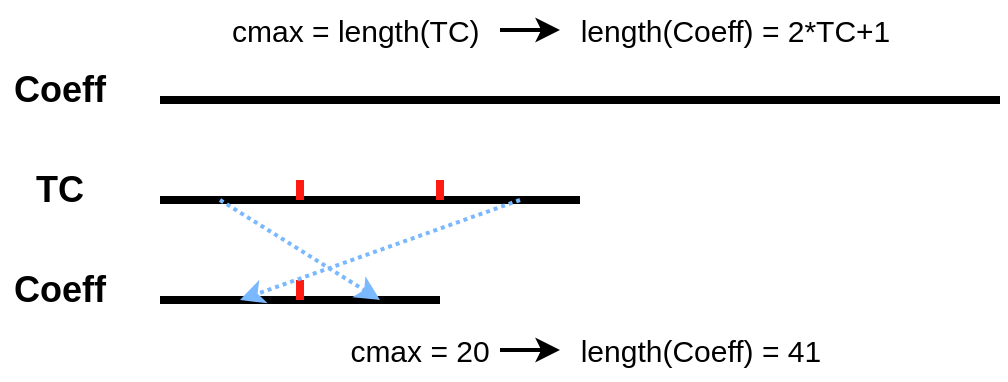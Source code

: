 <mxfile version="15.9.6" type="github" pages="4">
  <diagram id="W83oTSsJoPOMaXSjO9w1" name="TP_4">
    <mxGraphModel dx="568" dy="870" grid="1" gridSize="10" guides="1" tooltips="1" connect="1" arrows="1" fold="1" page="1" pageScale="1" pageWidth="827" pageHeight="1169" math="0" shadow="0">
      <root>
        <mxCell id="0" />
        <mxCell id="1" parent="0" />
        <mxCell id="wjO6eCzXpp8LbPTjelTX-1" value="" style="endArrow=none;html=1;rounded=0;fontStyle=0;strokeWidth=4;" parent="1" edge="1">
          <mxGeometry width="50" height="50" relative="1" as="geometry">
            <mxPoint x="100" y="350" as="sourcePoint" />
            <mxPoint x="520" y="350" as="targetPoint" />
          </mxGeometry>
        </mxCell>
        <mxCell id="wjO6eCzXpp8LbPTjelTX-2" value="&lt;font style=&quot;font-size: 18px&quot;&gt;&lt;b&gt;Coeff&lt;/b&gt;&lt;/font&gt;" style="text;html=1;strokeColor=none;fillColor=none;align=center;verticalAlign=middle;whiteSpace=wrap;rounded=0;" parent="1" vertex="1">
          <mxGeometry x="20" y="330" width="60" height="30" as="geometry" />
        </mxCell>
        <mxCell id="wjO6eCzXpp8LbPTjelTX-3" value="" style="endArrow=none;html=1;rounded=0;fontStyle=0;strokeWidth=4;" parent="1" edge="1">
          <mxGeometry width="50" height="50" relative="1" as="geometry">
            <mxPoint x="100" y="400" as="sourcePoint" />
            <mxPoint x="310" y="400" as="targetPoint" />
          </mxGeometry>
        </mxCell>
        <mxCell id="wjO6eCzXpp8LbPTjelTX-4" value="&lt;font style=&quot;font-size: 18px&quot;&gt;&lt;b&gt;TC&lt;/b&gt;&lt;/font&gt;" style="text;html=1;strokeColor=none;fillColor=none;align=center;verticalAlign=middle;whiteSpace=wrap;rounded=0;" parent="1" vertex="1">
          <mxGeometry x="20" y="380" width="60" height="30" as="geometry" />
        </mxCell>
        <mxCell id="wjO6eCzXpp8LbPTjelTX-5" value="&lt;font style=&quot;font-size: 15px&quot;&gt;cmax = length(TC)&amp;nbsp;&lt;/font&gt;" style="text;html=1;strokeColor=none;fillColor=none;align=center;verticalAlign=middle;whiteSpace=wrap;rounded=0;fontSize=18;" parent="1" vertex="1">
          <mxGeometry x="130" y="300" width="140" height="30" as="geometry" />
        </mxCell>
        <mxCell id="wjO6eCzXpp8LbPTjelTX-6" value="&lt;div style=&quot;text-align: center&quot;&gt;&lt;span&gt;&lt;font face=&quot;helvetica&quot;&gt;&amp;nbsp; length(Coeff) = 2*TC+1&lt;/font&gt;&lt;/span&gt;&lt;/div&gt;" style="text;whiteSpace=wrap;html=1;fontSize=15;" parent="1" vertex="1">
          <mxGeometry x="300" y="300" width="180" height="30" as="geometry" />
        </mxCell>
        <mxCell id="wjO6eCzXpp8LbPTjelTX-7" value="" style="endArrow=classic;html=1;rounded=0;fontSize=15;strokeWidth=2;exitX=1;exitY=0.5;exitDx=0;exitDy=0;entryX=0;entryY=0.5;entryDx=0;entryDy=0;" parent="1" source="wjO6eCzXpp8LbPTjelTX-5" target="wjO6eCzXpp8LbPTjelTX-6" edge="1">
          <mxGeometry width="50" height="50" relative="1" as="geometry">
            <mxPoint x="270" y="315" as="sourcePoint" />
            <mxPoint x="300" y="314.5" as="targetPoint" />
          </mxGeometry>
        </mxCell>
        <mxCell id="wjO6eCzXpp8LbPTjelTX-8" value="" style="endArrow=none;html=1;rounded=0;fontStyle=0;strokeWidth=4;" parent="1" edge="1">
          <mxGeometry width="50" height="50" relative="1" as="geometry">
            <mxPoint x="100" y="450" as="sourcePoint" />
            <mxPoint x="240" y="450" as="targetPoint" />
          </mxGeometry>
        </mxCell>
        <mxCell id="wjO6eCzXpp8LbPTjelTX-9" value="&lt;font style=&quot;font-size: 18px&quot;&gt;&lt;b&gt;Coeff&lt;/b&gt;&lt;/font&gt;" style="text;html=1;strokeColor=none;fillColor=none;align=center;verticalAlign=middle;whiteSpace=wrap;rounded=0;" parent="1" vertex="1">
          <mxGeometry x="20" y="430" width="60" height="30" as="geometry" />
        </mxCell>
        <mxCell id="wjO6eCzXpp8LbPTjelTX-10" value="&lt;font style=&quot;font-size: 15px&quot;&gt;cmax = 20&lt;/font&gt;" style="text;html=1;strokeColor=none;fillColor=none;align=center;verticalAlign=middle;whiteSpace=wrap;rounded=0;fontSize=18;" parent="1" vertex="1">
          <mxGeometry x="190" y="460" width="80" height="30" as="geometry" />
        </mxCell>
        <mxCell id="wjO6eCzXpp8LbPTjelTX-11" value="&lt;div style=&quot;text-align: center&quot;&gt;&lt;span&gt;&lt;font face=&quot;helvetica&quot;&gt;&amp;nbsp; length(Coeff) = 41&lt;/font&gt;&lt;/span&gt;&lt;/div&gt;" style="text;whiteSpace=wrap;html=1;fontSize=15;" parent="1" vertex="1">
          <mxGeometry x="300" y="460" width="140" height="30" as="geometry" />
        </mxCell>
        <mxCell id="wjO6eCzXpp8LbPTjelTX-12" value="" style="endArrow=classic;html=1;rounded=0;fontSize=15;strokeWidth=2;exitX=1;exitY=0.5;exitDx=0;exitDy=0;entryX=0;entryY=0.5;entryDx=0;entryDy=0;" parent="1" source="wjO6eCzXpp8LbPTjelTX-10" target="wjO6eCzXpp8LbPTjelTX-11" edge="1">
          <mxGeometry width="50" height="50" relative="1" as="geometry">
            <mxPoint x="330" y="475" as="sourcePoint" />
            <mxPoint x="360" y="474.5" as="targetPoint" />
          </mxGeometry>
        </mxCell>
        <mxCell id="wjO6eCzXpp8LbPTjelTX-13" value="" style="endArrow=none;html=1;rounded=0;fontSize=15;strokeWidth=4;strokeColor=#FF1A12;" parent="1" edge="1">
          <mxGeometry width="50" height="50" relative="1" as="geometry">
            <mxPoint x="170" y="450" as="sourcePoint" />
            <mxPoint x="170" y="440" as="targetPoint" />
          </mxGeometry>
        </mxCell>
        <mxCell id="wjO6eCzXpp8LbPTjelTX-14" value="" style="endArrow=none;html=1;rounded=0;fontSize=15;strokeWidth=4;strokeColor=#FF1A12;" parent="1" edge="1">
          <mxGeometry width="50" height="50" relative="1" as="geometry">
            <mxPoint x="240" y="390" as="sourcePoint" />
            <mxPoint x="240" y="400" as="targetPoint" />
          </mxGeometry>
        </mxCell>
        <mxCell id="wjO6eCzXpp8LbPTjelTX-15" value="" style="endArrow=none;html=1;rounded=0;fontSize=15;strokeWidth=4;strokeColor=#FF1A12;" parent="1" edge="1">
          <mxGeometry width="50" height="50" relative="1" as="geometry">
            <mxPoint x="170" y="400" as="sourcePoint" />
            <mxPoint x="170" y="390" as="targetPoint" />
          </mxGeometry>
        </mxCell>
        <mxCell id="wjO6eCzXpp8LbPTjelTX-16" value="" style="endArrow=classic;html=1;rounded=0;fontSize=15;strokeColor=#7AB8FF;strokeWidth=2;dashed=1;dashPattern=1 1;" parent="1" edge="1">
          <mxGeometry width="50" height="50" relative="1" as="geometry">
            <mxPoint x="280" y="400" as="sourcePoint" />
            <mxPoint x="140" y="450" as="targetPoint" />
          </mxGeometry>
        </mxCell>
        <mxCell id="wjO6eCzXpp8LbPTjelTX-17" value="" style="endArrow=classic;html=1;rounded=0;fontSize=15;strokeColor=#7AB8FF;strokeWidth=2;dashed=1;dashPattern=1 1;" parent="1" edge="1">
          <mxGeometry width="50" height="50" relative="1" as="geometry">
            <mxPoint x="130" y="400" as="sourcePoint" />
            <mxPoint x="210" y="450" as="targetPoint" />
          </mxGeometry>
        </mxCell>
      </root>
    </mxGraphModel>
  </diagram>
  <diagram id="BPWpJ-bR7NpPK26G6hpB" name="Unit UI">
    <mxGraphModel dx="568" dy="870" grid="1" gridSize="10" guides="1" tooltips="1" connect="1" arrows="1" fold="1" page="1" pageScale="1" pageWidth="827" pageHeight="1169" math="0" shadow="0">
      <root>
        <mxCell id="W2uqBXBcfLVsuPNkIyxK-0" />
        <mxCell id="W2uqBXBcfLVsuPNkIyxK-1" parent="W2uqBXBcfLVsuPNkIyxK-0" />
        <mxCell id="W2uqBXBcfLVsuPNkIyxK-2" value="" style="rounded=1;whiteSpace=wrap;html=1;dashed=1;dashPattern=1 2;" parent="W2uqBXBcfLVsuPNkIyxK-1" vertex="1">
          <mxGeometry x="170" y="40" width="190" height="90" as="geometry" />
        </mxCell>
        <mxCell id="W2uqBXBcfLVsuPNkIyxK-3" value="&lt;font color=&quot;#808080&quot;&gt;&lt;span style=&quot;font-size: 13px&quot;&gt;&lt;b&gt;订单量&lt;/b&gt;&lt;/span&gt;&lt;/font&gt;" style="text;html=1;strokeColor=none;fillColor=none;align=center;verticalAlign=middle;whiteSpace=wrap;rounded=0;dashed=1;dashPattern=1 2;" parent="W2uqBXBcfLVsuPNkIyxK-1" vertex="1">
          <mxGeometry x="170" y="50" width="80" height="20" as="geometry" />
        </mxCell>
        <mxCell id="W2uqBXBcfLVsuPNkIyxK-4" value="&lt;font style=&quot;font-size: 11px&quot; color=&quot;#b3b3b3&quot;&gt;&amp;nbsp;2021-8-26 ~ 2021-8-26 | 今日&lt;/font&gt;" style="text;html=1;strokeColor=none;fillColor=none;align=center;verticalAlign=middle;whiteSpace=wrap;rounded=0;dashed=1;dashPattern=1 2;" parent="W2uqBXBcfLVsuPNkIyxK-1" vertex="1">
          <mxGeometry x="170" y="70" width="170" height="20" as="geometry" />
        </mxCell>
        <mxCell id="W2uqBXBcfLVsuPNkIyxK-5" value="&lt;span style=&quot;font-size: 26px&quot;&gt;&lt;b&gt;94&lt;/b&gt;&lt;/span&gt;" style="text;html=1;strokeColor=none;fillColor=none;align=center;verticalAlign=middle;whiteSpace=wrap;rounded=0;dashed=1;dashPattern=1 2;" parent="W2uqBXBcfLVsuPNkIyxK-1" vertex="1">
          <mxGeometry x="190" y="100" width="30" height="20" as="geometry" />
        </mxCell>
        <mxCell id="W2uqBXBcfLVsuPNkIyxK-6" value="件" style="text;html=1;strokeColor=none;fillColor=none;align=center;verticalAlign=middle;whiteSpace=wrap;rounded=0;dashed=1;dashPattern=1 2;" parent="W2uqBXBcfLVsuPNkIyxK-1" vertex="1">
          <mxGeometry x="220" y="110" width="30" height="10" as="geometry" />
        </mxCell>
        <mxCell id="W2uqBXBcfLVsuPNkIyxK-7" value="周环比&amp;nbsp;" style="text;html=1;strokeColor=none;fillColor=none;align=center;verticalAlign=middle;whiteSpace=wrap;rounded=0;dashed=1;dashPattern=1 2;" parent="W2uqBXBcfLVsuPNkIyxK-1" vertex="1">
          <mxGeometry x="250" y="110" width="60" height="10" as="geometry" />
        </mxCell>
        <mxCell id="W2uqBXBcfLVsuPNkIyxK-8" value="" style="triangle;whiteSpace=wrap;html=1;rounded=1;dashed=1;dashPattern=1 2;rotation=-90;arcSize=35;strokeColor=#FF3333;fillColor=#00CC66;" parent="W2uqBXBcfLVsuPNkIyxK-1" vertex="1">
          <mxGeometry x="300" y="110" width="10" height="10" as="geometry" />
        </mxCell>
        <mxCell id="W2uqBXBcfLVsuPNkIyxK-9" value="7.63%" style="text;html=1;strokeColor=none;fillColor=none;align=center;verticalAlign=middle;whiteSpace=wrap;rounded=0;dashed=1;dashPattern=1 2;fontColor=#00CC00;" parent="W2uqBXBcfLVsuPNkIyxK-1" vertex="1">
          <mxGeometry x="310" y="105" width="40" height="20" as="geometry" />
        </mxCell>
        <mxCell id="g7tIqamHdScXD6ZmcQM3-0" value="" style="rounded=1;whiteSpace=wrap;html=1;dashed=1;dashPattern=1 2;" vertex="1" parent="W2uqBXBcfLVsuPNkIyxK-1">
          <mxGeometry x="180" y="160" width="190" height="90" as="geometry" />
        </mxCell>
        <mxCell id="g7tIqamHdScXD6ZmcQM3-1" value="&lt;font color=&quot;#808080&quot;&gt;&lt;span style=&quot;font-size: 13px&quot;&gt;&lt;b&gt;订单转化率&lt;/b&gt;&lt;/span&gt;&lt;/font&gt;" style="text;html=1;strokeColor=none;fillColor=none;align=center;verticalAlign=middle;whiteSpace=wrap;rounded=0;dashed=1;dashPattern=1 2;" vertex="1" parent="W2uqBXBcfLVsuPNkIyxK-1">
          <mxGeometry x="180" y="170" width="80" height="20" as="geometry" />
        </mxCell>
        <mxCell id="g7tIqamHdScXD6ZmcQM3-2" value="&lt;font style=&quot;font-size: 11px&quot; color=&quot;#b3b3b3&quot;&gt;&amp;nbsp;2021-8-26 ~ 2021-8-26 | 今日&lt;/font&gt;" style="text;html=1;strokeColor=none;fillColor=none;align=center;verticalAlign=middle;whiteSpace=wrap;rounded=0;dashed=1;dashPattern=1 2;" vertex="1" parent="W2uqBXBcfLVsuPNkIyxK-1">
          <mxGeometry x="180" y="190" width="170" height="20" as="geometry" />
        </mxCell>
        <mxCell id="g7tIqamHdScXD6ZmcQM3-3" value="&lt;font size=&quot;1&quot;&gt;&lt;b style=&quot;font-size: 26px&quot;&gt;5.23&lt;/b&gt;&lt;/font&gt;" style="text;html=1;strokeColor=none;fillColor=none;align=center;verticalAlign=middle;whiteSpace=wrap;rounded=0;dashed=1;dashPattern=1 2;" vertex="1" parent="W2uqBXBcfLVsuPNkIyxK-1">
          <mxGeometry x="210" y="220" width="30" height="20" as="geometry" />
        </mxCell>
        <mxCell id="g7tIqamHdScXD6ZmcQM3-4" value="%" style="text;html=1;strokeColor=none;fillColor=none;align=center;verticalAlign=middle;whiteSpace=wrap;rounded=0;dashed=1;dashPattern=1 2;" vertex="1" parent="W2uqBXBcfLVsuPNkIyxK-1">
          <mxGeometry x="240" y="230" width="30" height="10" as="geometry" />
        </mxCell>
        <mxCell id="g7tIqamHdScXD6ZmcQM3-5" value="周环比&amp;nbsp;" style="text;html=1;strokeColor=none;fillColor=none;align=center;verticalAlign=middle;whiteSpace=wrap;rounded=0;dashed=1;dashPattern=1 2;" vertex="1" parent="W2uqBXBcfLVsuPNkIyxK-1">
          <mxGeometry x="260" y="230" width="60" height="10" as="geometry" />
        </mxCell>
        <mxCell id="g7tIqamHdScXD6ZmcQM3-6" value="" style="triangle;whiteSpace=wrap;html=1;rounded=1;dashed=1;dashPattern=1 2;rotation=90;arcSize=35;strokeColor=#FF3333;fillColor=#FF0000;" vertex="1" parent="W2uqBXBcfLVsuPNkIyxK-1">
          <mxGeometry x="310" y="230" width="10" height="10" as="geometry" />
        </mxCell>
        <mxCell id="g7tIqamHdScXD6ZmcQM3-7" value="3.27%" style="text;html=1;strokeColor=none;fillColor=none;align=center;verticalAlign=middle;whiteSpace=wrap;rounded=0;dashed=1;dashPattern=1 2;fontColor=#FF0000;" vertex="1" parent="W2uqBXBcfLVsuPNkIyxK-1">
          <mxGeometry x="320" y="225" width="40" height="20" as="geometry" />
        </mxCell>
      </root>
    </mxGraphModel>
  </diagram>
  <diagram id="3u9jprLcC_4OMorkhTvJ" name="YIN">
    <mxGraphModel dx="1308" dy="702" grid="1" gridSize="10" guides="1" tooltips="1" connect="1" arrows="1" fold="1" page="1" pageScale="1" pageWidth="827" pageHeight="1169" math="0" shadow="0">
      <root>
        <mxCell id="aHZAzOHaMfrtgJ4tfOKh-0" />
        <mxCell id="aHZAzOHaMfrtgJ4tfOKh-1" parent="aHZAzOHaMfrtgJ4tfOKh-0" />
        <mxCell id="aHZAzOHaMfrtgJ4tfOKh-2" value="" style="endArrow=none;html=1;rounded=0;fontStyle=1;strokeWidth=3;" edge="1" parent="aHZAzOHaMfrtgJ4tfOKh-1">
          <mxGeometry width="50" height="50" relative="1" as="geometry">
            <mxPoint x="110" y="420" as="sourcePoint" />
            <mxPoint x="620" y="420" as="targetPoint" />
          </mxGeometry>
        </mxCell>
        <mxCell id="aHZAzOHaMfrtgJ4tfOKh-3" value="&lt;font style=&quot;font-size: 18px&quot;&gt;&lt;b&gt;Audio&lt;/b&gt;&lt;/font&gt;" style="text;html=1;strokeColor=none;fillColor=none;align=center;verticalAlign=middle;whiteSpace=wrap;rounded=0;" vertex="1" parent="aHZAzOHaMfrtgJ4tfOKh-1">
          <mxGeometry x="340" y="290" width="60" height="30" as="geometry" />
        </mxCell>
        <mxCell id="aHZAzOHaMfrtgJ4tfOKh-5" value="" style="endArrow=none;html=1;rounded=0;fontSize=18;strokeWidth=3;" edge="1" parent="aHZAzOHaMfrtgJ4tfOKh-1">
          <mxGeometry width="50" height="50" relative="1" as="geometry">
            <mxPoint x="220" y="420" as="sourcePoint" />
            <mxPoint x="220" y="410" as="targetPoint" />
          </mxGeometry>
        </mxCell>
        <mxCell id="aHZAzOHaMfrtgJ4tfOKh-6" value="" style="endArrow=none;html=1;rounded=0;fontSize=18;strokeWidth=3;" edge="1" parent="aHZAzOHaMfrtgJ4tfOKh-1">
          <mxGeometry width="50" height="50" relative="1" as="geometry">
            <mxPoint x="190" y="420" as="sourcePoint" />
            <mxPoint x="190" y="410" as="targetPoint" />
          </mxGeometry>
        </mxCell>
        <mxCell id="aHZAzOHaMfrtgJ4tfOKh-7" value="" style="endArrow=none;html=1;rounded=0;fontSize=18;strokeWidth=3;" edge="1" parent="aHZAzOHaMfrtgJ4tfOKh-1">
          <mxGeometry width="50" height="50" relative="1" as="geometry">
            <mxPoint x="250" y="420" as="sourcePoint" />
            <mxPoint x="250" y="410" as="targetPoint" />
          </mxGeometry>
        </mxCell>
        <mxCell id="aHZAzOHaMfrtgJ4tfOKh-8" value="" style="endArrow=none;html=1;rounded=0;fontSize=18;strokeWidth=3;" edge="1" parent="aHZAzOHaMfrtgJ4tfOKh-1">
          <mxGeometry width="50" height="50" relative="1" as="geometry">
            <mxPoint x="280" y="420" as="sourcePoint" />
            <mxPoint x="280" y="410" as="targetPoint" />
          </mxGeometry>
        </mxCell>
        <mxCell id="aHZAzOHaMfrtgJ4tfOKh-9" value="" style="endArrow=none;html=1;rounded=0;fontSize=18;strokeWidth=3;" edge="1" parent="aHZAzOHaMfrtgJ4tfOKh-1">
          <mxGeometry width="50" height="50" relative="1" as="geometry">
            <mxPoint x="310" y="420" as="sourcePoint" />
            <mxPoint x="310" y="410" as="targetPoint" />
          </mxGeometry>
        </mxCell>
        <mxCell id="aHZAzOHaMfrtgJ4tfOKh-10" value="" style="endArrow=none;html=1;rounded=0;fontSize=18;strokeWidth=3;" edge="1" parent="aHZAzOHaMfrtgJ4tfOKh-1">
          <mxGeometry width="50" height="50" relative="1" as="geometry">
            <mxPoint x="340" y="420" as="sourcePoint" />
            <mxPoint x="340" y="410" as="targetPoint" />
          </mxGeometry>
        </mxCell>
        <mxCell id="aHZAzOHaMfrtgJ4tfOKh-11" value="" style="endArrow=none;html=1;rounded=0;fontSize=18;strokeWidth=3;" edge="1" parent="aHZAzOHaMfrtgJ4tfOKh-1">
          <mxGeometry width="50" height="50" relative="1" as="geometry">
            <mxPoint x="369.5" y="420" as="sourcePoint" />
            <mxPoint x="369.5" y="410" as="targetPoint" />
          </mxGeometry>
        </mxCell>
        <mxCell id="aHZAzOHaMfrtgJ4tfOKh-12" value="" style="endArrow=none;dashed=1;html=1;dashPattern=1 3;strokeWidth=2;rounded=0;fontSize=18;" edge="1" parent="aHZAzOHaMfrtgJ4tfOKh-1">
          <mxGeometry width="50" height="50" relative="1" as="geometry">
            <mxPoint x="390" y="410" as="sourcePoint" />
            <mxPoint x="510" y="410" as="targetPoint" />
          </mxGeometry>
        </mxCell>
        <mxCell id="aHZAzOHaMfrtgJ4tfOKh-13" value="" style="endArrow=none;html=1;rounded=0;fontSize=18;strokeWidth=3;" edge="1" parent="aHZAzOHaMfrtgJ4tfOKh-1">
          <mxGeometry width="50" height="50" relative="1" as="geometry">
            <mxPoint x="530" y="420" as="sourcePoint" />
            <mxPoint x="530" y="410" as="targetPoint" />
          </mxGeometry>
        </mxCell>
        <mxCell id="aHZAzOHaMfrtgJ4tfOKh-14" value="" style="endArrow=none;html=1;rounded=0;fontSize=18;strokeWidth=3;" edge="1" parent="aHZAzOHaMfrtgJ4tfOKh-1">
          <mxGeometry width="50" height="50" relative="1" as="geometry">
            <mxPoint x="560" y="420" as="sourcePoint" />
            <mxPoint x="560" y="410" as="targetPoint" />
          </mxGeometry>
        </mxCell>
        <mxCell id="aHZAzOHaMfrtgJ4tfOKh-15" value="" style="endArrow=none;html=1;rounded=0;fontSize=18;strokeWidth=3;" edge="1" parent="aHZAzOHaMfrtgJ4tfOKh-1">
          <mxGeometry width="50" height="50" relative="1" as="geometry">
            <mxPoint x="590" y="420" as="sourcePoint" />
            <mxPoint x="590" y="410" as="targetPoint" />
          </mxGeometry>
        </mxCell>
        <mxCell id="aHZAzOHaMfrtgJ4tfOKh-16" value="" style="endArrow=none;html=1;rounded=0;fontSize=18;strokeWidth=3;" edge="1" parent="aHZAzOHaMfrtgJ4tfOKh-1">
          <mxGeometry width="50" height="50" relative="1" as="geometry">
            <mxPoint x="620" y="420" as="sourcePoint" />
            <mxPoint x="620" y="410" as="targetPoint" />
          </mxGeometry>
        </mxCell>
        <mxCell id="aHZAzOHaMfrtgJ4tfOKh-17" value="" style="endArrow=none;dashed=1;html=1;dashPattern=1 3;strokeWidth=2;rounded=0;fontSize=18;" edge="1" parent="aHZAzOHaMfrtgJ4tfOKh-1">
          <mxGeometry width="50" height="50" relative="1" as="geometry">
            <mxPoint x="120" y="410" as="sourcePoint" />
            <mxPoint x="180" y="410" as="targetPoint" />
          </mxGeometry>
        </mxCell>
        <mxCell id="aHZAzOHaMfrtgJ4tfOKh-18" value="" style="endArrow=none;html=1;rounded=0;fontSize=18;strokeWidth=3;strokeColor=#67AB9F;" edge="1" parent="aHZAzOHaMfrtgJ4tfOKh-1">
          <mxGeometry width="50" height="50" relative="1" as="geometry">
            <mxPoint x="190" y="410" as="sourcePoint" />
            <mxPoint x="190" y="380" as="targetPoint" />
          </mxGeometry>
        </mxCell>
        <mxCell id="aHZAzOHaMfrtgJ4tfOKh-21" value="" style="endArrow=none;html=1;rounded=0;fontSize=18;strokeWidth=3;strokeColor=#67AB9F;" edge="1" parent="aHZAzOHaMfrtgJ4tfOKh-1">
          <mxGeometry width="50" height="50" relative="1" as="geometry">
            <mxPoint x="280" y="410" as="sourcePoint" />
            <mxPoint x="280" y="380" as="targetPoint" />
          </mxGeometry>
        </mxCell>
        <mxCell id="aHZAzOHaMfrtgJ4tfOKh-22" value="" style="endArrow=none;html=1;rounded=0;fontSize=18;strokeWidth=3;strokeColor=#67AB9F;" edge="1" parent="aHZAzOHaMfrtgJ4tfOKh-1">
          <mxGeometry width="50" height="50" relative="1" as="geometry">
            <mxPoint x="530" y="410" as="sourcePoint" />
            <mxPoint x="530" y="380" as="targetPoint" />
          </mxGeometry>
        </mxCell>
        <mxCell id="aHZAzOHaMfrtgJ4tfOKh-23" value="" style="endArrow=none;html=1;rounded=0;fontSize=18;strokeWidth=3;strokeColor=#67AB9F;" edge="1" parent="aHZAzOHaMfrtgJ4tfOKh-1">
          <mxGeometry width="50" height="50" relative="1" as="geometry">
            <mxPoint x="220" y="450" as="sourcePoint" />
            <mxPoint x="220" y="420" as="targetPoint" />
          </mxGeometry>
        </mxCell>
        <mxCell id="aHZAzOHaMfrtgJ4tfOKh-24" value="" style="endArrow=none;html=1;rounded=0;fontSize=18;strokeWidth=3;strokeColor=#67AB9F;" edge="1" parent="aHZAzOHaMfrtgJ4tfOKh-1">
          <mxGeometry width="50" height="50" relative="1" as="geometry">
            <mxPoint x="310" y="450" as="sourcePoint" />
            <mxPoint x="310" y="420" as="targetPoint" />
          </mxGeometry>
        </mxCell>
        <mxCell id="aHZAzOHaMfrtgJ4tfOKh-25" value="" style="endArrow=none;html=1;rounded=0;fontSize=18;strokeWidth=3;strokeColor=#67AB9F;" edge="1" parent="aHZAzOHaMfrtgJ4tfOKh-1">
          <mxGeometry width="50" height="50" relative="1" as="geometry">
            <mxPoint x="620" y="410" as="sourcePoint" />
            <mxPoint x="620" y="380" as="targetPoint" />
          </mxGeometry>
        </mxCell>
        <mxCell id="aHZAzOHaMfrtgJ4tfOKh-26" value="" style="shape=curlyBracket;whiteSpace=wrap;html=1;rounded=1;flipH=1;fontSize=18;rotation=-90;strokeWidth=2;" vertex="1" parent="aHZAzOHaMfrtgJ4tfOKh-1">
          <mxGeometry x="226.25" y="331.25" width="20" height="87.5" as="geometry" />
        </mxCell>
        <mxCell id="aHZAzOHaMfrtgJ4tfOKh-29" value="win_i" style="text;html=1;strokeColor=none;fillColor=none;align=center;verticalAlign=middle;whiteSpace=wrap;rounded=0;fontSize=18;" vertex="1" parent="aHZAzOHaMfrtgJ4tfOKh-1">
          <mxGeometry x="186.25" y="340" width="100" height="30" as="geometry" />
        </mxCell>
        <mxCell id="aHZAzOHaMfrtgJ4tfOKh-30" value="" style="shape=curlyBracket;whiteSpace=wrap;html=1;rounded=1;flipH=1;fontSize=18;rotation=90;strokeWidth=2;" vertex="1" parent="aHZAzOHaMfrtgJ4tfOKh-1">
          <mxGeometry x="250.63" y="410.63" width="20" height="86.25" as="geometry" />
        </mxCell>
        <mxCell id="aHZAzOHaMfrtgJ4tfOKh-31" value="win_(i+1)" style="text;html=1;strokeColor=none;fillColor=none;align=center;verticalAlign=middle;whiteSpace=wrap;rounded=0;fontSize=18;" vertex="1" parent="aHZAzOHaMfrtgJ4tfOKh-1">
          <mxGeometry x="210.63" y="460" width="100" height="30" as="geometry" />
        </mxCell>
        <mxCell id="aHZAzOHaMfrtgJ4tfOKh-33" value="" style="shape=curlyBracket;whiteSpace=wrap;html=1;rounded=1;flipH=1;fontSize=18;rotation=-90;strokeWidth=2;" vertex="1" parent="aHZAzOHaMfrtgJ4tfOKh-1">
          <mxGeometry x="341.57" y="389.07" width="20" height="29.38" as="geometry" />
        </mxCell>
        <mxCell id="aHZAzOHaMfrtgJ4tfOKh-34" value="&lt;font style=&quot;font-size: 14px&quot;&gt;Hop Step&lt;/font&gt;" style="text;html=1;strokeColor=none;fillColor=none;align=center;verticalAlign=middle;whiteSpace=wrap;rounded=0;fontSize=18;" vertex="1" parent="aHZAzOHaMfrtgJ4tfOKh-1">
          <mxGeometry x="311.57" y="370" width="80" height="20" as="geometry" />
        </mxCell>
      </root>
    </mxGraphModel>
  </diagram>
  <diagram id="EwnKGqtm1O8DncG416Ai" name="TP_model">
    <mxGraphModel dx="738" dy="870" grid="1" gridSize="10" guides="1" tooltips="1" connect="1" arrows="1" fold="1" page="1" pageScale="1" pageWidth="827" pageHeight="1169" math="0" shadow="0">
      <root>
        <mxCell id="0pw7UGAyTuQbIFyHGtrg-0" />
        <mxCell id="0pw7UGAyTuQbIFyHGtrg-1" parent="0pw7UGAyTuQbIFyHGtrg-0" />
        <mxCell id="0pw7UGAyTuQbIFyHGtrg-2" value="&lt;b style=&quot;font-size: 14px&quot;&gt;Training &lt;br&gt;Data&lt;/b&gt;" style="rounded=1;whiteSpace=wrap;html=1;" vertex="1" parent="0pw7UGAyTuQbIFyHGtrg-1">
          <mxGeometry x="210" y="410" width="80" height="50" as="geometry" />
        </mxCell>
        <mxCell id="0pw7UGAyTuQbIFyHGtrg-3" value="" style="shape=flexArrow;endArrow=classic;html=1;rounded=0;" edge="1" parent="0pw7UGAyTuQbIFyHGtrg-1">
          <mxGeometry width="50" height="50" relative="1" as="geometry">
            <mxPoint x="310" y="434.5" as="sourcePoint" />
            <mxPoint x="350" y="434.5" as="targetPoint" />
          </mxGeometry>
        </mxCell>
        <mxCell id="0pw7UGAyTuQbIFyHGtrg-4" value="" style="rounded=1;whiteSpace=wrap;html=1;" vertex="1" parent="0pw7UGAyTuQbIFyHGtrg-1">
          <mxGeometry x="360" y="340" width="260" height="180" as="geometry" />
        </mxCell>
        <mxCell id="0pw7UGAyTuQbIFyHGtrg-5" value="&lt;b&gt;&lt;font color=&quot;#330066&quot;&gt;2D-FFT&lt;/font&gt;&lt;/b&gt;" style="text;html=1;strokeColor=none;fillColor=none;align=center;verticalAlign=middle;whiteSpace=wrap;rounded=0;" vertex="1" parent="0pw7UGAyTuQbIFyHGtrg-1">
          <mxGeometry x="300" y="390" width="60" height="30" as="geometry" />
        </mxCell>
        <mxCell id="0pw7UGAyTuQbIFyHGtrg-6" value="&lt;b&gt;&lt;font style=&quot;font-size: 13px&quot;&gt;Pre-processing&lt;/font&gt;&lt;/b&gt;" style="text;html=1;strokeColor=none;fillColor=none;align=center;verticalAlign=middle;whiteSpace=wrap;rounded=0;fontColor=#000000;" vertex="1" parent="0pw7UGAyTuQbIFyHGtrg-1">
          <mxGeometry x="438.75" y="340" width="102.5" height="30" as="geometry" />
        </mxCell>
        <mxCell id="0pw7UGAyTuQbIFyHGtrg-11" style="edgeStyle=orthogonalEdgeStyle;rounded=0;orthogonalLoop=1;jettySize=auto;html=1;entryX=0;entryY=0.5;entryDx=0;entryDy=0;fontSize=13;fontColor=#000000;" edge="1" parent="0pw7UGAyTuQbIFyHGtrg-1" source="0pw7UGAyTuQbIFyHGtrg-7" target="0pw7UGAyTuQbIFyHGtrg-9">
          <mxGeometry relative="1" as="geometry" />
        </mxCell>
        <mxCell id="0pw7UGAyTuQbIFyHGtrg-7" value="&lt;font style=&quot;font-size: 12px&quot;&gt;&lt;b&gt;Amplitude&lt;br&gt;Spectrum&lt;/b&gt;&lt;/font&gt;" style="rounded=0;whiteSpace=wrap;html=1;fontSize=13;fontColor=#000000;" vertex="1" parent="0pw7UGAyTuQbIFyHGtrg-1">
          <mxGeometry x="390" y="380" width="70" height="40" as="geometry" />
        </mxCell>
        <mxCell id="0pw7UGAyTuQbIFyHGtrg-12" style="edgeStyle=orthogonalEdgeStyle;rounded=0;orthogonalLoop=1;jettySize=auto;html=1;entryX=0;entryY=0.5;entryDx=0;entryDy=0;fontSize=13;fontColor=#000000;" edge="1" parent="0pw7UGAyTuQbIFyHGtrg-1" source="0pw7UGAyTuQbIFyHGtrg-8" target="0pw7UGAyTuQbIFyHGtrg-9">
          <mxGeometry relative="1" as="geometry" />
        </mxCell>
        <mxCell id="0pw7UGAyTuQbIFyHGtrg-8" value="&lt;b style=&quot;font-size: 12px&quot;&gt;Phase&lt;br&gt;Spectrum&lt;/b&gt;" style="rounded=0;whiteSpace=wrap;html=1;fontSize=13;fontColor=#000000;" vertex="1" parent="0pw7UGAyTuQbIFyHGtrg-1">
          <mxGeometry x="390" y="460" width="70" height="40" as="geometry" />
        </mxCell>
        <mxCell id="0pw7UGAyTuQbIFyHGtrg-9" value="&lt;b style=&quot;font-size: 12px&quot;&gt;Mixed&lt;br&gt;Image&lt;/b&gt;" style="rounded=0;whiteSpace=wrap;html=1;fontSize=13;fontColor=#000000;" vertex="1" parent="0pw7UGAyTuQbIFyHGtrg-1">
          <mxGeometry x="529" y="420" width="70" height="40" as="geometry" />
        </mxCell>
        <mxCell id="0pw7UGAyTuQbIFyHGtrg-13" value="&lt;b&gt;Feature&amp;nbsp;&lt;br&gt;Extraction&lt;br&gt;&lt;/b&gt;" style="rounded=1;whiteSpace=wrap;html=1;" vertex="1" parent="0pw7UGAyTuQbIFyHGtrg-1">
          <mxGeometry x="680" y="410" width="70" height="50" as="geometry" />
        </mxCell>
        <mxCell id="0pw7UGAyTuQbIFyHGtrg-14" value="" style="shape=flexArrow;endArrow=classic;html=1;rounded=0;" edge="1" parent="0pw7UGAyTuQbIFyHGtrg-1">
          <mxGeometry width="50" height="50" relative="1" as="geometry">
            <mxPoint x="760" y="434.5" as="sourcePoint" />
            <mxPoint x="800" y="434.5" as="targetPoint" />
          </mxGeometry>
        </mxCell>
        <mxCell id="0pw7UGAyTuQbIFyHGtrg-15" value="&lt;b&gt;&lt;font color=&quot;#330066&quot;&gt;SVM&lt;/font&gt;&lt;/b&gt;" style="text;html=1;strokeColor=none;fillColor=none;align=center;verticalAlign=middle;whiteSpace=wrap;rounded=0;" vertex="1" parent="0pw7UGAyTuQbIFyHGtrg-1">
          <mxGeometry x="750" y="390" width="60" height="30" as="geometry" />
        </mxCell>
        <mxCell id="0pw7UGAyTuQbIFyHGtrg-19" value="&lt;b&gt;Classification&lt;br&gt;&lt;/b&gt;" style="rounded=1;whiteSpace=wrap;html=1;" vertex="1" parent="0pw7UGAyTuQbIFyHGtrg-1">
          <mxGeometry x="810" y="410" width="90" height="50" as="geometry" />
        </mxCell>
        <mxCell id="0pw7UGAyTuQbIFyHGtrg-22" value="" style="shape=flexArrow;endArrow=classic;html=1;rounded=0;" edge="1" parent="0pw7UGAyTuQbIFyHGtrg-1">
          <mxGeometry width="50" height="50" relative="1" as="geometry">
            <mxPoint x="630" y="434.5" as="sourcePoint" />
            <mxPoint x="670" y="434.5" as="targetPoint" />
          </mxGeometry>
        </mxCell>
        <mxCell id="0pw7UGAyTuQbIFyHGtrg-23" value="&lt;b&gt;&lt;font color=&quot;#330066&quot;&gt;PCA&lt;/font&gt;&lt;/b&gt;" style="text;html=1;strokeColor=none;fillColor=none;align=center;verticalAlign=middle;whiteSpace=wrap;rounded=0;" vertex="1" parent="0pw7UGAyTuQbIFyHGtrg-1">
          <mxGeometry x="620" y="390" width="60" height="30" as="geometry" />
        </mxCell>
        <mxCell id="0pw7UGAyTuQbIFyHGtrg-24" value="" style="rounded=1;whiteSpace=wrap;html=1;fontSize=12;fontColor=#000000;fillColor=none;dashed=1;strokeWidth=2;" vertex="1" parent="0pw7UGAyTuQbIFyHGtrg-1">
          <mxGeometry x="300" y="290" width="610" height="260" as="geometry" />
        </mxCell>
        <mxCell id="0pw7UGAyTuQbIFyHGtrg-25" value="&lt;font&gt;&lt;font&gt;&lt;font&gt;&lt;font&gt;&lt;font&gt;&lt;font&gt;&lt;font style=&quot;font-size: 19px&quot;&gt;&lt;b&gt;Classification Model&lt;/b&gt;&lt;/font&gt;&lt;/font&gt;&lt;/font&gt;&lt;/font&gt;&lt;/font&gt;&lt;/font&gt;&lt;/font&gt;" style="text;html=1;strokeColor=none;fillColor=none;align=center;verticalAlign=middle;whiteSpace=wrap;rounded=0;dashed=1;fontSize=12;fontColor=#000000;" vertex="1" parent="0pw7UGAyTuQbIFyHGtrg-1">
          <mxGeometry x="490" y="310" width="230" height="10" as="geometry" />
        </mxCell>
      </root>
    </mxGraphModel>
  </diagram>
</mxfile>
